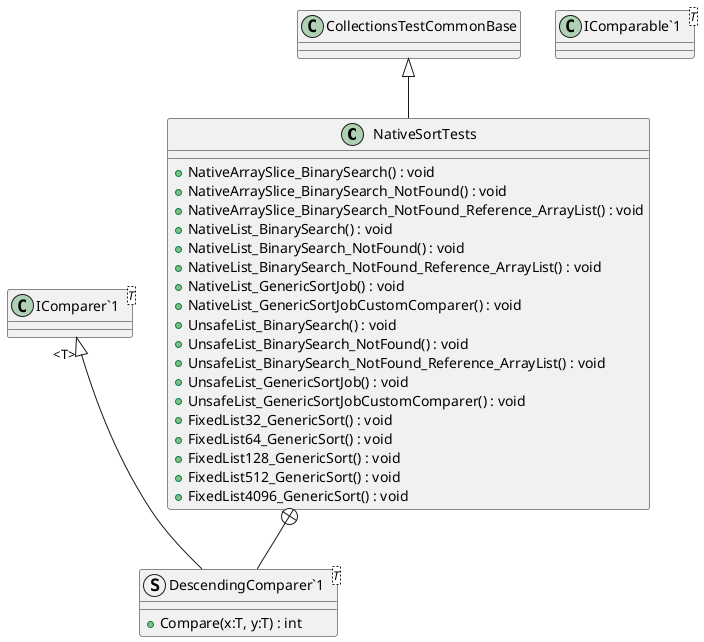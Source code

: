 @startuml
class NativeSortTests {
    + NativeArraySlice_BinarySearch() : void
    + NativeArraySlice_BinarySearch_NotFound() : void
    + NativeArraySlice_BinarySearch_NotFound_Reference_ArrayList() : void
    + NativeList_BinarySearch() : void
    + NativeList_BinarySearch_NotFound() : void
    + NativeList_BinarySearch_NotFound_Reference_ArrayList() : void
    + NativeList_GenericSortJob() : void
    + NativeList_GenericSortJobCustomComparer() : void
    + UnsafeList_BinarySearch() : void
    + UnsafeList_BinarySearch_NotFound() : void
    + UnsafeList_BinarySearch_NotFound_Reference_ArrayList() : void
    + UnsafeList_GenericSortJob() : void
    + UnsafeList_GenericSortJobCustomComparer() : void
    + FixedList32_GenericSort() : void
    + FixedList64_GenericSort() : void
    + FixedList128_GenericSort() : void
    + FixedList512_GenericSort() : void
    + FixedList4096_GenericSort() : void
}
struct "DescendingComparer`1"<T> {
    + Compare(x:T, y:T) : int
}
class "IComparer`1"<T> {
}
class "IComparable`1"<T> {
}
CollectionsTestCommonBase <|-- NativeSortTests
NativeSortTests +-- "DescendingComparer`1"
"IComparer`1" "<T>" <|-- "DescendingComparer`1"
@enduml
